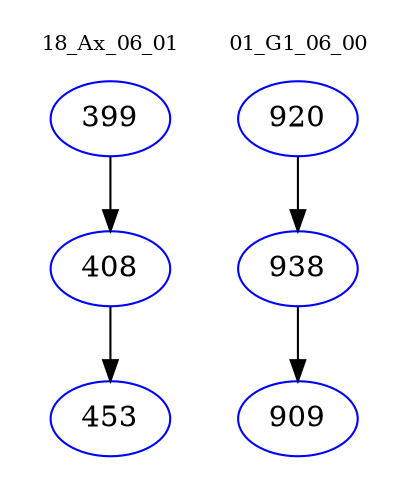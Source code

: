 digraph{
subgraph cluster_0 {
color = white
label = "18_Ax_06_01";
fontsize=10;
T0_399 [label="399", color="blue"]
T0_399 -> T0_408 [color="black"]
T0_408 [label="408", color="blue"]
T0_408 -> T0_453 [color="black"]
T0_453 [label="453", color="blue"]
}
subgraph cluster_1 {
color = white
label = "01_G1_06_00";
fontsize=10;
T1_920 [label="920", color="blue"]
T1_920 -> T1_938 [color="black"]
T1_938 [label="938", color="blue"]
T1_938 -> T1_909 [color="black"]
T1_909 [label="909", color="blue"]
}
}
